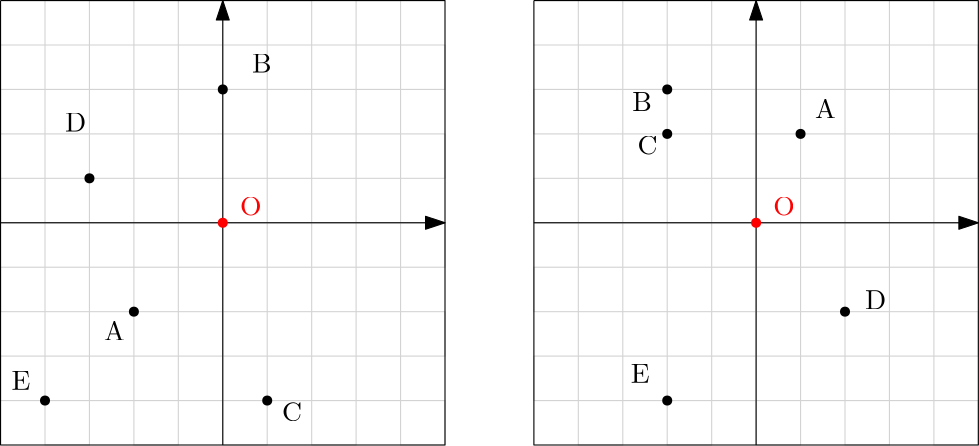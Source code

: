 <?xml version="1.0"?>
<!DOCTYPE ipe SYSTEM "ipe.dtd">
<ipe version="70005" creator="Ipe 7.1.2">
<info created="D:20130925011150" modified="D:20130925011649"/>
<ipestyle name="basic">
<symbol name="arrow/arc(spx)">
<path stroke="sym-stroke" fill="sym-stroke" pen="sym-pen">
0 0 m
-1 0.333 l
-1 -0.333 l
h
</path>
</symbol>
<symbol name="arrow/farc(spx)">
<path stroke="sym-stroke" fill="white" pen="sym-pen">
0 0 m
-1 0.333 l
-1 -0.333 l
h
</path>
</symbol>
<symbol name="mark/circle(sx)" transformations="translations">
<path fill="sym-stroke">
0.6 0 0 0.6 0 0 e
0.4 0 0 0.4 0 0 e
</path>
</symbol>
<symbol name="mark/disk(sx)" transformations="translations">
<path fill="sym-stroke">
0.6 0 0 0.6 0 0 e
</path>
</symbol>
<symbol name="mark/fdisk(sfx)" transformations="translations">
<group>
<path fill="sym-fill">
0.5 0 0 0.5 0 0 e
</path>
<path fill="sym-stroke" fillrule="eofill">
0.6 0 0 0.6 0 0 e
0.4 0 0 0.4 0 0 e
</path>
</group>
</symbol>
<symbol name="mark/box(sx)" transformations="translations">
<path fill="sym-stroke" fillrule="eofill">
-0.6 -0.6 m
0.6 -0.6 l
0.6 0.6 l
-0.6 0.6 l
h
-0.4 -0.4 m
0.4 -0.4 l
0.4 0.4 l
-0.4 0.4 l
h
</path>
</symbol>
<symbol name="mark/square(sx)" transformations="translations">
<path fill="sym-stroke">
-0.6 -0.6 m
0.6 -0.6 l
0.6 0.6 l
-0.6 0.6 l
h
</path>
</symbol>
<symbol name="mark/fsquare(sfx)" transformations="translations">
<group>
<path fill="sym-fill">
-0.5 -0.5 m
0.5 -0.5 l
0.5 0.5 l
-0.5 0.5 l
h
</path>
<path fill="sym-stroke" fillrule="eofill">
-0.6 -0.6 m
0.6 -0.6 l
0.6 0.6 l
-0.6 0.6 l
h
-0.4 -0.4 m
0.4 -0.4 l
0.4 0.4 l
-0.4 0.4 l
h
</path>
</group>
</symbol>
<symbol name="mark/cross(sx)" transformations="translations">
<group>
<path fill="sym-stroke">
-0.43 -0.57 m
0.57 0.43 l
0.43 0.57 l
-0.57 -0.43 l
h
</path>
<path fill="sym-stroke">
-0.43 0.57 m
0.57 -0.43 l
0.43 -0.57 l
-0.57 0.43 l
h
</path>
</group>
</symbol>
<symbol name="arrow/fnormal(spx)">
<path stroke="sym-stroke" fill="white" pen="sym-pen">
0 0 m
-1 0.333 l
-1 -0.333 l
h
</path>
</symbol>
<symbol name="arrow/pointed(spx)">
<path stroke="sym-stroke" fill="sym-stroke" pen="sym-pen">
0 0 m
-1 0.333 l
-0.8 0 l
-1 -0.333 l
h
</path>
</symbol>
<symbol name="arrow/fpointed(spx)">
<path stroke="sym-stroke" fill="white" pen="sym-pen">
0 0 m
-1 0.333 l
-0.8 0 l
-1 -0.333 l
h
</path>
</symbol>
<symbol name="arrow/linear(spx)">
<path stroke="sym-stroke" pen="sym-pen">
-1 0.333 m
0 0 l
-1 -0.333 l
</path>
</symbol>
<symbol name="arrow/fdouble(spx)">
<path stroke="sym-stroke" fill="white" pen="sym-pen">
0 0 m
-1 0.333 l
-1 -0.333 l
h
-1 0 m
-2 0.333 l
-2 -0.333 l
h
</path>
</symbol>
<symbol name="arrow/double(spx)">
<path stroke="sym-stroke" fill="sym-stroke" pen="sym-pen">
0 0 m
-1 0.333 l
-1 -0.333 l
h
-1 0 m
-2 0.333 l
-2 -0.333 l
h
</path>
</symbol>
<pen name="heavier" value="0.8"/>
<pen name="fat" value="1.2"/>
<pen name="ultrafat" value="2"/>
<symbolsize name="large" value="5"/>
<symbolsize name="small" value="2"/>
<symbolsize name="tiny" value="1.1"/>
<arrowsize name="large" value="10"/>
<arrowsize name="small" value="5"/>
<arrowsize name="tiny" value="3"/>
<color name="red" value="1 0 0"/>
<color name="green" value="0 1 0"/>
<color name="blue" value="0 0 1"/>
<color name="yellow" value="1 1 0"/>
<color name="orange" value="1 0.647 0"/>
<color name="gold" value="1 0.843 0"/>
<color name="purple" value="0.627 0.125 0.941"/>
<color name="gray" value="0.745"/>
<color name="brown" value="0.647 0.165 0.165"/>
<color name="navy" value="0 0 0.502"/>
<color name="pink" value="1 0.753 0.796"/>
<color name="seagreen" value="0.18 0.545 0.341"/>
<color name="turquoise" value="0.251 0.878 0.816"/>
<color name="violet" value="0.933 0.51 0.933"/>
<color name="darkblue" value="0 0 0.545"/>
<color name="darkcyan" value="0 0.545 0.545"/>
<color name="darkgray" value="0.663"/>
<color name="darkgreen" value="0 0.392 0"/>
<color name="darkmagenta" value="0.545 0 0.545"/>
<color name="darkorange" value="1 0.549 0"/>
<color name="darkred" value="0.545 0 0"/>
<color name="lightblue" value="0.678 0.847 0.902"/>
<color name="lightcyan" value="0.878 1 1"/>
<color name="lightgray" value="0.827"/>
<color name="lightgreen" value="0.565 0.933 0.565"/>
<color name="lightyellow" value="1 1 0.878"/>
<dashstyle name="dashed" value="[4] 0"/>
<dashstyle name="dotted" value="[1 3] 0"/>
<dashstyle name="dash dotted" value="[4 2 1 2] 0"/>
<dashstyle name="dash dot dotted" value="[4 2 1 2 1 2] 0"/>
<textsize name="large" value="\large"/>
<textsize name="Large" value="\Large"/>
<textsize name="LARGE" value="\LARGE"/>
<textsize name="huge" value="\huge"/>
<textsize name="Huge" value="\Huge"/>
<textsize name="small" value="\small"/>
<textsize name="footnote" value="\footnotesize"/>
<textsize name="tiny" value="\tiny"/>
<textstyle name="center" begin="\begin{center}" end="\end{center}"/>
<textstyle name="itemize" begin="\begin{itemize}" end="\end{itemize}"/>
<textstyle name="item" begin="\begin{itemize}\item{}" end="\end{itemize}"/>
<gridsize name="4 pts" value="4"/>
<gridsize name="8 pts (~3 mm)" value="8"/>
<gridsize name="16 pts (~6 mm)" value="16"/>
<gridsize name="32 pts (~12 mm)" value="32"/>
<gridsize name="10 pts (~3.5 mm)" value="10"/>
<gridsize name="20 pts (~7 mm)" value="20"/>
<gridsize name="14 pts (~5 mm)" value="14"/>
<gridsize name="28 pts (~10 mm)" value="28"/>
<gridsize name="56 pts (~20 mm)" value="56"/>
<anglesize name="90 deg" value="90"/>
<anglesize name="60 deg" value="60"/>
<anglesize name="45 deg" value="45"/>
<anglesize name="30 deg" value="30"/>
<anglesize name="22.5 deg" value="22.5"/>
<tiling name="falling" angle="-60" step="4" width="1"/>
<tiling name="rising" angle="30" step="4" width="1"/>
</ipestyle>
<page>
<layer name="alpha"/>
<view layers="alpha" active="alpha"/>
<path layer="alpha" stroke="lightgray">
176 768 m
336 768 l
336 752 l
176 752 l
176 736 l
336 736 l
336 720 l
176 720 l
176 704 l
336 704 l
336 688 l
176 688 l
176 672 l
336 672 l
336 656 l
176 656 l
176 640 l
336 640 l
336 624 l
320 624 l
320 784 l
304 784 l
304 624 l
288 624 l
288 784 l
272 784 l
272 624 l
256 624 l
256 784 l
240 784 l
240 624 l
224 624 l
224 784 l
208 784 l
208 624 l
192 624 l
192 784 l
</path>
<use name="mark/disk(sx)" pos="224 672" size="normal" stroke="black"/>
<use name="mark/disk(sx)" pos="256 752" size="normal" stroke="black"/>
<use name="mark/disk(sx)" pos="272 640" size="normal" stroke="black"/>
<use name="mark/disk(sx)" pos="208 720" size="normal" stroke="black"/>
<path stroke="black">
176 784 m
336 784 l
336 624 l
176 624 l
176 784 l
</path>
<text transformations="translations" pos="266.519 758.081" stroke="black" type="label" width="7.057" height="6.808" depth="0" valign="baseline">B</text>
<text transformations="translations" pos="199.175 736.832" stroke="black" type="label" width="7.61" height="6.808" depth="0" valign="baseline">D</text>
<text transformations="translations" pos="213.232 661.642" stroke="black" type="label" width="7.472" height="6.808" depth="0" valign="baseline">A</text>
<text matrix="1 0 0 1 -9.80736 2.28838" transformations="translations" pos="287.114 630.258" stroke="black" type="label" width="7.195" height="6.808" depth="0" valign="baseline">C</text>
<path stroke="black" arrow="normal/normal">
176 704 m
336 704 l
</path>
<path stroke="black" arrow="normal/normal">
256 624 m
256 784 l
</path>
<path matrix="1 0 0 1 192 0" stroke="lightgray">
176 768 m
336 768 l
336 752 l
176 752 l
176 736 l
336 736 l
336 720 l
176 720 l
176 704 l
336 704 l
336 688 l
176 688 l
176 672 l
336 672 l
336 656 l
176 656 l
176 640 l
336 640 l
336 624 l
320 624 l
320 784 l
304 784 l
304 624 l
288 624 l
288 784 l
272 784 l
272 624 l
256 624 l
256 784 l
240 784 l
240 624 l
224 624 l
224 784 l
208 784 l
208 624 l
192 624 l
192 784 l
</path>
<use matrix="1 0 0 1 240 64" name="mark/disk(sx)" pos="224 672" size="normal" stroke="black"/>
<use matrix="1 0 0 1 160 0" name="mark/disk(sx)" pos="256 752" size="normal" stroke="black"/>
<use matrix="1 0 0 1 144 96" name="mark/disk(sx)" pos="272 640" size="normal" stroke="black"/>
<use matrix="1 0 0 1 272 -48" name="mark/disk(sx)" pos="208 720" size="normal" stroke="black"/>
<path matrix="1 0 0 1 192 0" stroke="black">
176 784 m
336 784 l
336 624 l
176 624 l
176 784 l
</path>
<text matrix="1 0 0 1 136.925 -13.8751" transformations="translations" pos="266.519 758.081" stroke="black" type="label" width="7.057" height="6.808" depth="0" valign="baseline">B</text>
<text matrix="1 0 0 1 288 -64" transformations="translations" pos="199.175 736.832" stroke="black" type="label" width="7.61" height="6.808" depth="0" valign="baseline">D</text>
<text matrix="1 0 0 1 256 80" transformations="translations" pos="213.232 661.642" stroke="black" type="label" width="7.472" height="6.808" depth="0" valign="baseline">A</text>
<text matrix="1 0 0 1 118.193 98.2884" transformations="translations" pos="287.114 630.258" stroke="black" type="label" width="7.195" height="6.808" depth="0" valign="baseline">C</text>
<path matrix="1 0 0 1 192 0" stroke="black" arrow="normal/normal">
176 704 m
336 704 l
</path>
<path matrix="1 0 0 1 192 0" stroke="black" arrow="normal/normal">
256 624 m
256 784 l
</path>
<use name="mark/disk(sx)" pos="256 704" size="normal" stroke="red"/>
<text matrix="1 0 0 1 6.21133 2.6153" transformations="translations" pos="256 704" stroke="red" type="label" width="7.749" height="6.808" depth="0" valign="baseline">O</text>
<use matrix="1 0 0 1 192 0" name="mark/disk(sx)" pos="256 704" size="normal" stroke="red"/>
<text matrix="1 0 0 1 198.211 2.6153" transformations="translations" pos="256 704" stroke="red" type="label" width="7.749" height="6.808" depth="0" valign="baseline">O</text>
<use name="mark/disk(sx)" pos="192 640" size="normal" stroke="black"/>
<text matrix="1 0 0 1 3.91039 -12.0866" transformations="translations" pos="176 656" stroke="black" type="label" width="10.101" height="6.808" depth="0" valign="baseline">E
</text>
<use matrix="1 0 0 1 224 0" name="mark/disk(sx)" pos="192 640" size="normal" stroke="black"/>
<text matrix="1 0 0 1 2.84392 6.39881" transformations="translations" pos="400 640" stroke="black" type="label" width="6.78" height="6.808" depth="0" valign="baseline">E</text>
</page>
</ipe>
